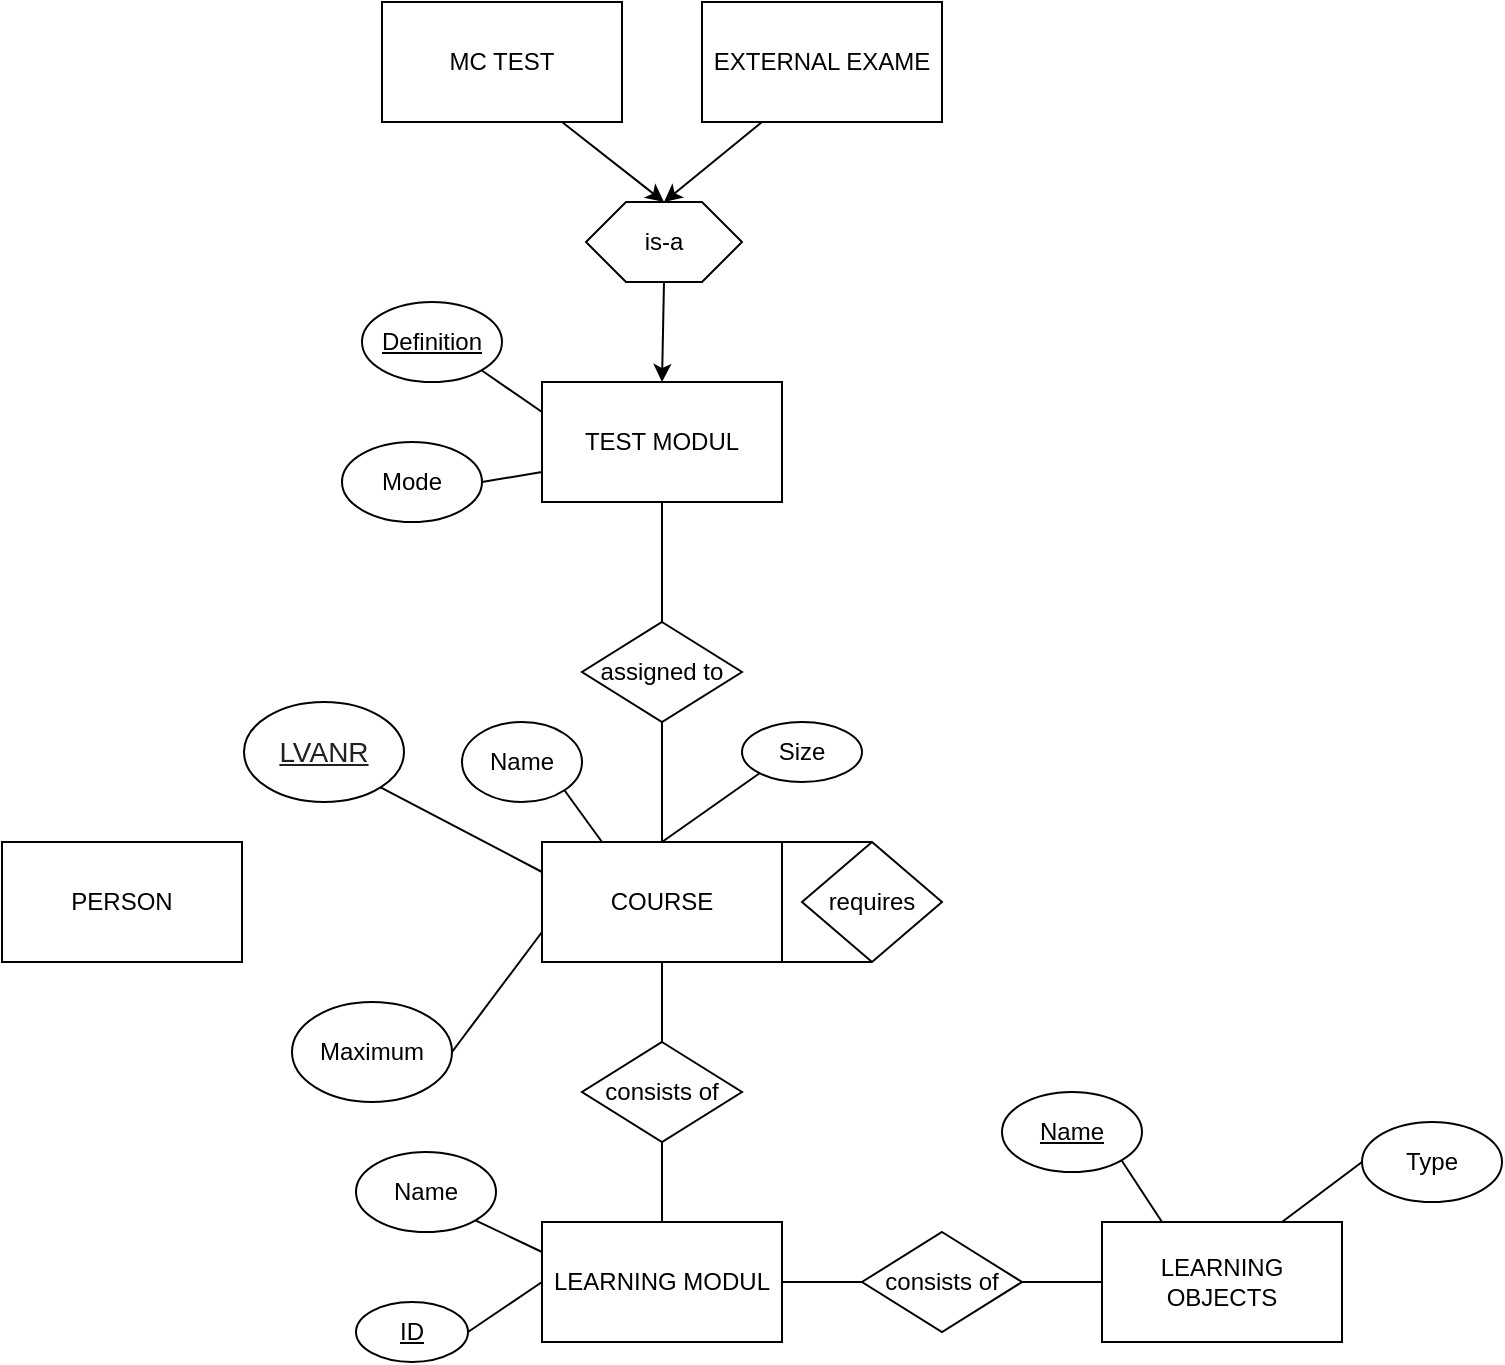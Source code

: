 <mxfile version="24.7.6">
  <diagram name="Seite-1" id="Qz1EJ7uLeoM_60EMIDXN">
    <mxGraphModel dx="2072" dy="1139" grid="1" gridSize="10" guides="1" tooltips="1" connect="1" arrows="1" fold="1" page="1" pageScale="1" pageWidth="827" pageHeight="1169" math="0" shadow="0">
      <root>
        <mxCell id="0" />
        <mxCell id="1" parent="0" />
        <mxCell id="69dHTjxdRG7O87KD0P2G-1" value="COURSE" style="rounded=0;whiteSpace=wrap;html=1;" vertex="1" parent="1">
          <mxGeometry x="300" y="540" width="120" height="60" as="geometry" />
        </mxCell>
        <mxCell id="69dHTjxdRG7O87KD0P2G-2" value="&lt;span style=&quot;color: rgb(32, 33, 34); font-family: sans-serif; font-size: 14px; text-align: start; background-color: rgb(255, 255, 255);&quot;&gt;&lt;u&gt;LVANR&lt;/u&gt;&lt;/span&gt;" style="ellipse;whiteSpace=wrap;html=1;" vertex="1" parent="1">
          <mxGeometry x="151" y="470" width="80" height="50" as="geometry" />
        </mxCell>
        <mxCell id="69dHTjxdRG7O87KD0P2G-3" value="" style="endArrow=none;html=1;rounded=0;entryX=0;entryY=0.25;entryDx=0;entryDy=0;exitX=1;exitY=1;exitDx=0;exitDy=0;" edge="1" parent="1" source="69dHTjxdRG7O87KD0P2G-2" target="69dHTjxdRG7O87KD0P2G-1">
          <mxGeometry width="50" height="50" relative="1" as="geometry">
            <mxPoint x="340" y="600" as="sourcePoint" />
            <mxPoint x="390" y="550" as="targetPoint" />
          </mxGeometry>
        </mxCell>
        <mxCell id="69dHTjxdRG7O87KD0P2G-4" value="LEARNING OBJECTS" style="rounded=0;whiteSpace=wrap;html=1;" vertex="1" parent="1">
          <mxGeometry x="580" y="730" width="120" height="60" as="geometry" />
        </mxCell>
        <mxCell id="69dHTjxdRG7O87KD0P2G-5" value="Name" style="ellipse;whiteSpace=wrap;html=1;" vertex="1" parent="1">
          <mxGeometry x="260" y="480" width="60" height="40" as="geometry" />
        </mxCell>
        <mxCell id="69dHTjxdRG7O87KD0P2G-6" value="" style="endArrow=none;html=1;rounded=0;entryX=1;entryY=1;entryDx=0;entryDy=0;exitX=0.25;exitY=0;exitDx=0;exitDy=0;" edge="1" parent="1" source="69dHTjxdRG7O87KD0P2G-1" target="69dHTjxdRG7O87KD0P2G-5">
          <mxGeometry width="50" height="50" relative="1" as="geometry">
            <mxPoint x="540" y="780" as="sourcePoint" />
            <mxPoint x="590" y="730" as="targetPoint" />
          </mxGeometry>
        </mxCell>
        <mxCell id="69dHTjxdRG7O87KD0P2G-7" value="PERSON" style="rounded=0;whiteSpace=wrap;html=1;" vertex="1" parent="1">
          <mxGeometry x="30" y="540" width="120" height="60" as="geometry" />
        </mxCell>
        <mxCell id="69dHTjxdRG7O87KD0P2G-8" value="Maximum" style="ellipse;whiteSpace=wrap;html=1;" vertex="1" parent="1">
          <mxGeometry x="175" y="620" width="80" height="50" as="geometry" />
        </mxCell>
        <mxCell id="69dHTjxdRG7O87KD0P2G-9" value="" style="endArrow=none;html=1;rounded=0;exitX=1;exitY=0.5;exitDx=0;exitDy=0;entryX=0;entryY=0.75;entryDx=0;entryDy=0;" edge="1" parent="1" source="69dHTjxdRG7O87KD0P2G-8" target="69dHTjxdRG7O87KD0P2G-1">
          <mxGeometry width="50" height="50" relative="1" as="geometry">
            <mxPoint x="540" y="780" as="sourcePoint" />
            <mxPoint x="590" y="730" as="targetPoint" />
          </mxGeometry>
        </mxCell>
        <mxCell id="69dHTjxdRG7O87KD0P2G-10" value="LEARNING MODUL" style="rounded=0;whiteSpace=wrap;html=1;" vertex="1" parent="1">
          <mxGeometry x="300" y="730" width="120" height="60" as="geometry" />
        </mxCell>
        <mxCell id="69dHTjxdRG7O87KD0P2G-11" value="Size" style="ellipse;whiteSpace=wrap;html=1;" vertex="1" parent="1">
          <mxGeometry x="400" y="480" width="60" height="30" as="geometry" />
        </mxCell>
        <mxCell id="69dHTjxdRG7O87KD0P2G-12" value="" style="endArrow=none;html=1;rounded=0;entryX=0.5;entryY=0;entryDx=0;entryDy=0;exitX=0;exitY=1;exitDx=0;exitDy=0;" edge="1" parent="1" source="69dHTjxdRG7O87KD0P2G-11" target="69dHTjxdRG7O87KD0P2G-1">
          <mxGeometry width="50" height="50" relative="1" as="geometry">
            <mxPoint x="540" y="780" as="sourcePoint" />
            <mxPoint x="590" y="730" as="targetPoint" />
          </mxGeometry>
        </mxCell>
        <mxCell id="69dHTjxdRG7O87KD0P2G-13" value="TEST MODUL" style="rounded=0;whiteSpace=wrap;html=1;" vertex="1" parent="1">
          <mxGeometry x="300" y="310" width="120" height="60" as="geometry" />
        </mxCell>
        <mxCell id="69dHTjxdRG7O87KD0P2G-14" value="Name" style="ellipse;whiteSpace=wrap;html=1;" vertex="1" parent="1">
          <mxGeometry x="207" y="695" width="70" height="40" as="geometry" />
        </mxCell>
        <mxCell id="69dHTjxdRG7O87KD0P2G-15" value="" style="endArrow=none;html=1;rounded=0;entryX=0;entryY=0.25;entryDx=0;entryDy=0;exitX=1;exitY=1;exitDx=0;exitDy=0;" edge="1" parent="1" source="69dHTjxdRG7O87KD0P2G-14" target="69dHTjxdRG7O87KD0P2G-10">
          <mxGeometry width="50" height="50" relative="1" as="geometry">
            <mxPoint x="540" y="780" as="sourcePoint" />
            <mxPoint x="590" y="730" as="targetPoint" />
          </mxGeometry>
        </mxCell>
        <mxCell id="69dHTjxdRG7O87KD0P2G-16" value="&lt;u&gt;ID&lt;/u&gt;" style="ellipse;whiteSpace=wrap;html=1;" vertex="1" parent="1">
          <mxGeometry x="207" y="770" width="56" height="30" as="geometry" />
        </mxCell>
        <mxCell id="69dHTjxdRG7O87KD0P2G-17" value="" style="endArrow=none;html=1;rounded=0;exitX=0;exitY=0.5;exitDx=0;exitDy=0;entryX=1;entryY=0.5;entryDx=0;entryDy=0;" edge="1" parent="1" source="69dHTjxdRG7O87KD0P2G-10" target="69dHTjxdRG7O87KD0P2G-16">
          <mxGeometry width="50" height="50" relative="1" as="geometry">
            <mxPoint x="660" y="340" as="sourcePoint" />
            <mxPoint x="710" y="290" as="targetPoint" />
          </mxGeometry>
        </mxCell>
        <mxCell id="69dHTjxdRG7O87KD0P2G-20" value="consists of" style="rhombus;whiteSpace=wrap;html=1;" vertex="1" parent="1">
          <mxGeometry x="320" y="640" width="80" height="50" as="geometry" />
        </mxCell>
        <mxCell id="69dHTjxdRG7O87KD0P2G-21" value="" style="endArrow=none;html=1;rounded=0;entryX=0.5;entryY=1;entryDx=0;entryDy=0;exitX=0.5;exitY=0;exitDx=0;exitDy=0;" edge="1" parent="1" source="69dHTjxdRG7O87KD0P2G-20" target="69dHTjxdRG7O87KD0P2G-1">
          <mxGeometry width="50" height="50" relative="1" as="geometry">
            <mxPoint x="540" y="780" as="sourcePoint" />
            <mxPoint x="590" y="730" as="targetPoint" />
          </mxGeometry>
        </mxCell>
        <mxCell id="69dHTjxdRG7O87KD0P2G-22" value="" style="endArrow=none;html=1;rounded=0;exitX=0.5;exitY=0;exitDx=0;exitDy=0;entryX=0.5;entryY=1;entryDx=0;entryDy=0;" edge="1" parent="1" source="69dHTjxdRG7O87KD0P2G-10" target="69dHTjxdRG7O87KD0P2G-20">
          <mxGeometry width="50" height="50" relative="1" as="geometry">
            <mxPoint x="540" y="780" as="sourcePoint" />
            <mxPoint x="590" y="730" as="targetPoint" />
          </mxGeometry>
        </mxCell>
        <mxCell id="69dHTjxdRG7O87KD0P2G-23" value="&lt;u&gt;Name&lt;/u&gt;" style="ellipse;whiteSpace=wrap;html=1;" vertex="1" parent="1">
          <mxGeometry x="530" y="665" width="70" height="40" as="geometry" />
        </mxCell>
        <mxCell id="69dHTjxdRG7O87KD0P2G-24" value="" style="endArrow=none;html=1;rounded=0;entryX=0.25;entryY=0;entryDx=0;entryDy=0;exitX=1;exitY=1;exitDx=0;exitDy=0;" edge="1" source="69dHTjxdRG7O87KD0P2G-23" parent="1" target="69dHTjxdRG7O87KD0P2G-4">
          <mxGeometry width="50" height="50" relative="1" as="geometry">
            <mxPoint x="1105" y="790" as="sourcePoint" />
            <mxPoint x="865" y="755" as="targetPoint" />
          </mxGeometry>
        </mxCell>
        <mxCell id="69dHTjxdRG7O87KD0P2G-25" value="Type" style="ellipse;whiteSpace=wrap;html=1;" vertex="1" parent="1">
          <mxGeometry x="710" y="680" width="70" height="40" as="geometry" />
        </mxCell>
        <mxCell id="69dHTjxdRG7O87KD0P2G-26" value="" style="endArrow=none;html=1;rounded=0;entryX=0.75;entryY=0;entryDx=0;entryDy=0;exitX=0;exitY=0.5;exitDx=0;exitDy=0;" edge="1" source="69dHTjxdRG7O87KD0P2G-25" parent="1" target="69dHTjxdRG7O87KD0P2G-4">
          <mxGeometry width="50" height="50" relative="1" as="geometry">
            <mxPoint x="670" y="650" as="sourcePoint" />
            <mxPoint x="850" y="815" as="targetPoint" />
          </mxGeometry>
        </mxCell>
        <mxCell id="69dHTjxdRG7O87KD0P2G-27" value="&lt;u&gt;Definition&lt;/u&gt;" style="ellipse;whiteSpace=wrap;html=1;" vertex="1" parent="1">
          <mxGeometry x="210" y="270" width="70" height="40" as="geometry" />
        </mxCell>
        <mxCell id="69dHTjxdRG7O87KD0P2G-28" value="" style="endArrow=none;html=1;rounded=0;entryX=0;entryY=0.25;entryDx=0;entryDy=0;exitX=1;exitY=1;exitDx=0;exitDy=0;" edge="1" source="69dHTjxdRG7O87KD0P2G-27" parent="1" target="69dHTjxdRG7O87KD0P2G-13">
          <mxGeometry width="50" height="50" relative="1" as="geometry">
            <mxPoint x="525" y="290" as="sourcePoint" />
            <mxPoint x="290" y="255" as="targetPoint" />
          </mxGeometry>
        </mxCell>
        <mxCell id="69dHTjxdRG7O87KD0P2G-29" value="Mode" style="ellipse;whiteSpace=wrap;html=1;" vertex="1" parent="1">
          <mxGeometry x="200" y="340" width="70" height="40" as="geometry" />
        </mxCell>
        <mxCell id="69dHTjxdRG7O87KD0P2G-30" value="" style="endArrow=none;html=1;rounded=0;entryX=0;entryY=0.75;entryDx=0;entryDy=0;exitX=1;exitY=0.5;exitDx=0;exitDy=0;" edge="1" source="69dHTjxdRG7O87KD0P2G-29" parent="1" target="69dHTjxdRG7O87KD0P2G-13">
          <mxGeometry width="50" height="50" relative="1" as="geometry">
            <mxPoint x="505" y="410" as="sourcePoint" />
            <mxPoint x="290" y="345" as="targetPoint" />
          </mxGeometry>
        </mxCell>
        <mxCell id="69dHTjxdRG7O87KD0P2G-31" value="assigned to" style="rhombus;whiteSpace=wrap;html=1;" vertex="1" parent="1">
          <mxGeometry x="320" y="430" width="80" height="50" as="geometry" />
        </mxCell>
        <mxCell id="69dHTjxdRG7O87KD0P2G-32" value="" style="endArrow=none;html=1;rounded=0;entryX=0.5;entryY=1;entryDx=0;entryDy=0;exitX=0.5;exitY=0;exitDx=0;exitDy=0;" edge="1" parent="1" source="69dHTjxdRG7O87KD0P2G-31" target="69dHTjxdRG7O87KD0P2G-13">
          <mxGeometry width="50" height="50" relative="1" as="geometry">
            <mxPoint x="360" y="420" as="sourcePoint" />
            <mxPoint x="590" y="730" as="targetPoint" />
          </mxGeometry>
        </mxCell>
        <mxCell id="69dHTjxdRG7O87KD0P2G-33" value="" style="endArrow=none;html=1;rounded=0;exitX=0.5;exitY=0;exitDx=0;exitDy=0;entryX=0.5;entryY=1;entryDx=0;entryDy=0;" edge="1" parent="1" source="69dHTjxdRG7O87KD0P2G-1" target="69dHTjxdRG7O87KD0P2G-31">
          <mxGeometry width="50" height="50" relative="1" as="geometry">
            <mxPoint x="540" y="780" as="sourcePoint" />
            <mxPoint x="590" y="730" as="targetPoint" />
          </mxGeometry>
        </mxCell>
        <mxCell id="69dHTjxdRG7O87KD0P2G-34" value="" style="endArrow=none;html=1;rounded=0;entryX=0;entryY=0.5;entryDx=0;entryDy=0;exitX=1;exitY=0.5;exitDx=0;exitDy=0;" edge="1" parent="1" source="69dHTjxdRG7O87KD0P2G-36" target="69dHTjxdRG7O87KD0P2G-4">
          <mxGeometry width="50" height="50" relative="1" as="geometry">
            <mxPoint x="540" y="780" as="sourcePoint" />
            <mxPoint x="590" y="730" as="targetPoint" />
          </mxGeometry>
        </mxCell>
        <mxCell id="69dHTjxdRG7O87KD0P2G-36" value="consists of" style="rhombus;whiteSpace=wrap;html=1;" vertex="1" parent="1">
          <mxGeometry x="460" y="735" width="80" height="50" as="geometry" />
        </mxCell>
        <mxCell id="69dHTjxdRG7O87KD0P2G-37" value="" style="endArrow=none;html=1;rounded=0;entryX=0;entryY=0.5;entryDx=0;entryDy=0;exitX=1;exitY=0.5;exitDx=0;exitDy=0;" edge="1" parent="1" source="69dHTjxdRG7O87KD0P2G-10" target="69dHTjxdRG7O87KD0P2G-36">
          <mxGeometry width="50" height="50" relative="1" as="geometry">
            <mxPoint x="390" y="780" as="sourcePoint" />
            <mxPoint x="440" y="730" as="targetPoint" />
          </mxGeometry>
        </mxCell>
        <mxCell id="69dHTjxdRG7O87KD0P2G-38" value="requires" style="rhombus;whiteSpace=wrap;html=1;" vertex="1" parent="1">
          <mxGeometry x="430" y="540" width="70" height="60" as="geometry" />
        </mxCell>
        <mxCell id="69dHTjxdRG7O87KD0P2G-39" value="" style="endArrow=none;html=1;rounded=0;entryX=0.5;entryY=0;entryDx=0;entryDy=0;exitX=1;exitY=0;exitDx=0;exitDy=0;" edge="1" parent="1" source="69dHTjxdRG7O87KD0P2G-1" target="69dHTjxdRG7O87KD0P2G-38">
          <mxGeometry width="50" height="50" relative="1" as="geometry">
            <mxPoint x="390" y="780" as="sourcePoint" />
            <mxPoint x="440" y="730" as="targetPoint" />
          </mxGeometry>
        </mxCell>
        <mxCell id="69dHTjxdRG7O87KD0P2G-40" value="" style="endArrow=none;html=1;rounded=0;entryX=0.5;entryY=1;entryDx=0;entryDy=0;exitX=1;exitY=1;exitDx=0;exitDy=0;" edge="1" parent="1" source="69dHTjxdRG7O87KD0P2G-1" target="69dHTjxdRG7O87KD0P2G-38">
          <mxGeometry width="50" height="50" relative="1" as="geometry">
            <mxPoint x="390" y="780" as="sourcePoint" />
            <mxPoint x="440" y="730" as="targetPoint" />
          </mxGeometry>
        </mxCell>
        <mxCell id="69dHTjxdRG7O87KD0P2G-41" value="MC TEST" style="rounded=0;whiteSpace=wrap;html=1;" vertex="1" parent="1">
          <mxGeometry x="220" y="120" width="120" height="60" as="geometry" />
        </mxCell>
        <mxCell id="69dHTjxdRG7O87KD0P2G-42" value="EXTERNAL EXAME" style="rounded=0;whiteSpace=wrap;html=1;" vertex="1" parent="1">
          <mxGeometry x="380" y="120" width="120" height="60" as="geometry" />
        </mxCell>
        <mxCell id="69dHTjxdRG7O87KD0P2G-43" value="is-a" style="shape=hexagon;perimeter=hexagonPerimeter2;whiteSpace=wrap;html=1;fixedSize=1;" vertex="1" parent="1">
          <mxGeometry x="322" y="220" width="78" height="40" as="geometry" />
        </mxCell>
        <mxCell id="69dHTjxdRG7O87KD0P2G-44" value="" style="endArrow=classic;html=1;rounded=0;entryX=0.5;entryY=0;entryDx=0;entryDy=0;exitX=0.75;exitY=1;exitDx=0;exitDy=0;" edge="1" parent="1" source="69dHTjxdRG7O87KD0P2G-41" target="69dHTjxdRG7O87KD0P2G-43">
          <mxGeometry width="50" height="50" relative="1" as="geometry">
            <mxPoint x="390" y="430" as="sourcePoint" />
            <mxPoint x="440" y="380" as="targetPoint" />
          </mxGeometry>
        </mxCell>
        <mxCell id="69dHTjxdRG7O87KD0P2G-45" value="" style="endArrow=classic;html=1;rounded=0;entryX=0.5;entryY=0;entryDx=0;entryDy=0;exitX=0.25;exitY=1;exitDx=0;exitDy=0;" edge="1" parent="1" source="69dHTjxdRG7O87KD0P2G-42" target="69dHTjxdRG7O87KD0P2G-43">
          <mxGeometry width="50" height="50" relative="1" as="geometry">
            <mxPoint x="390" y="430" as="sourcePoint" />
            <mxPoint x="440" y="380" as="targetPoint" />
          </mxGeometry>
        </mxCell>
        <mxCell id="69dHTjxdRG7O87KD0P2G-46" value="" style="endArrow=classic;html=1;rounded=0;entryX=0.5;entryY=0;entryDx=0;entryDy=0;exitX=0.5;exitY=1;exitDx=0;exitDy=0;" edge="1" parent="1" source="69dHTjxdRG7O87KD0P2G-43" target="69dHTjxdRG7O87KD0P2G-13">
          <mxGeometry width="50" height="50" relative="1" as="geometry">
            <mxPoint x="390" y="430" as="sourcePoint" />
            <mxPoint x="440" y="380" as="targetPoint" />
          </mxGeometry>
        </mxCell>
      </root>
    </mxGraphModel>
  </diagram>
</mxfile>
